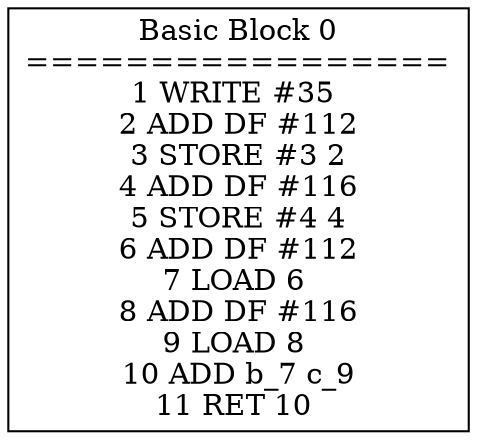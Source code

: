 digraph bar {

"Basic Block 0" [shape=box, label="Basic Block 0
=================
1 WRITE #35 
2 ADD DF #112
3 STORE #3 2
4 ADD DF #116
5 STORE #4 4
6 ADD DF #112
7 LOAD 6 
8 ADD DF #116
9 LOAD 8 
10 ADD b_7 c_9
11 RET 10 
"];


}
